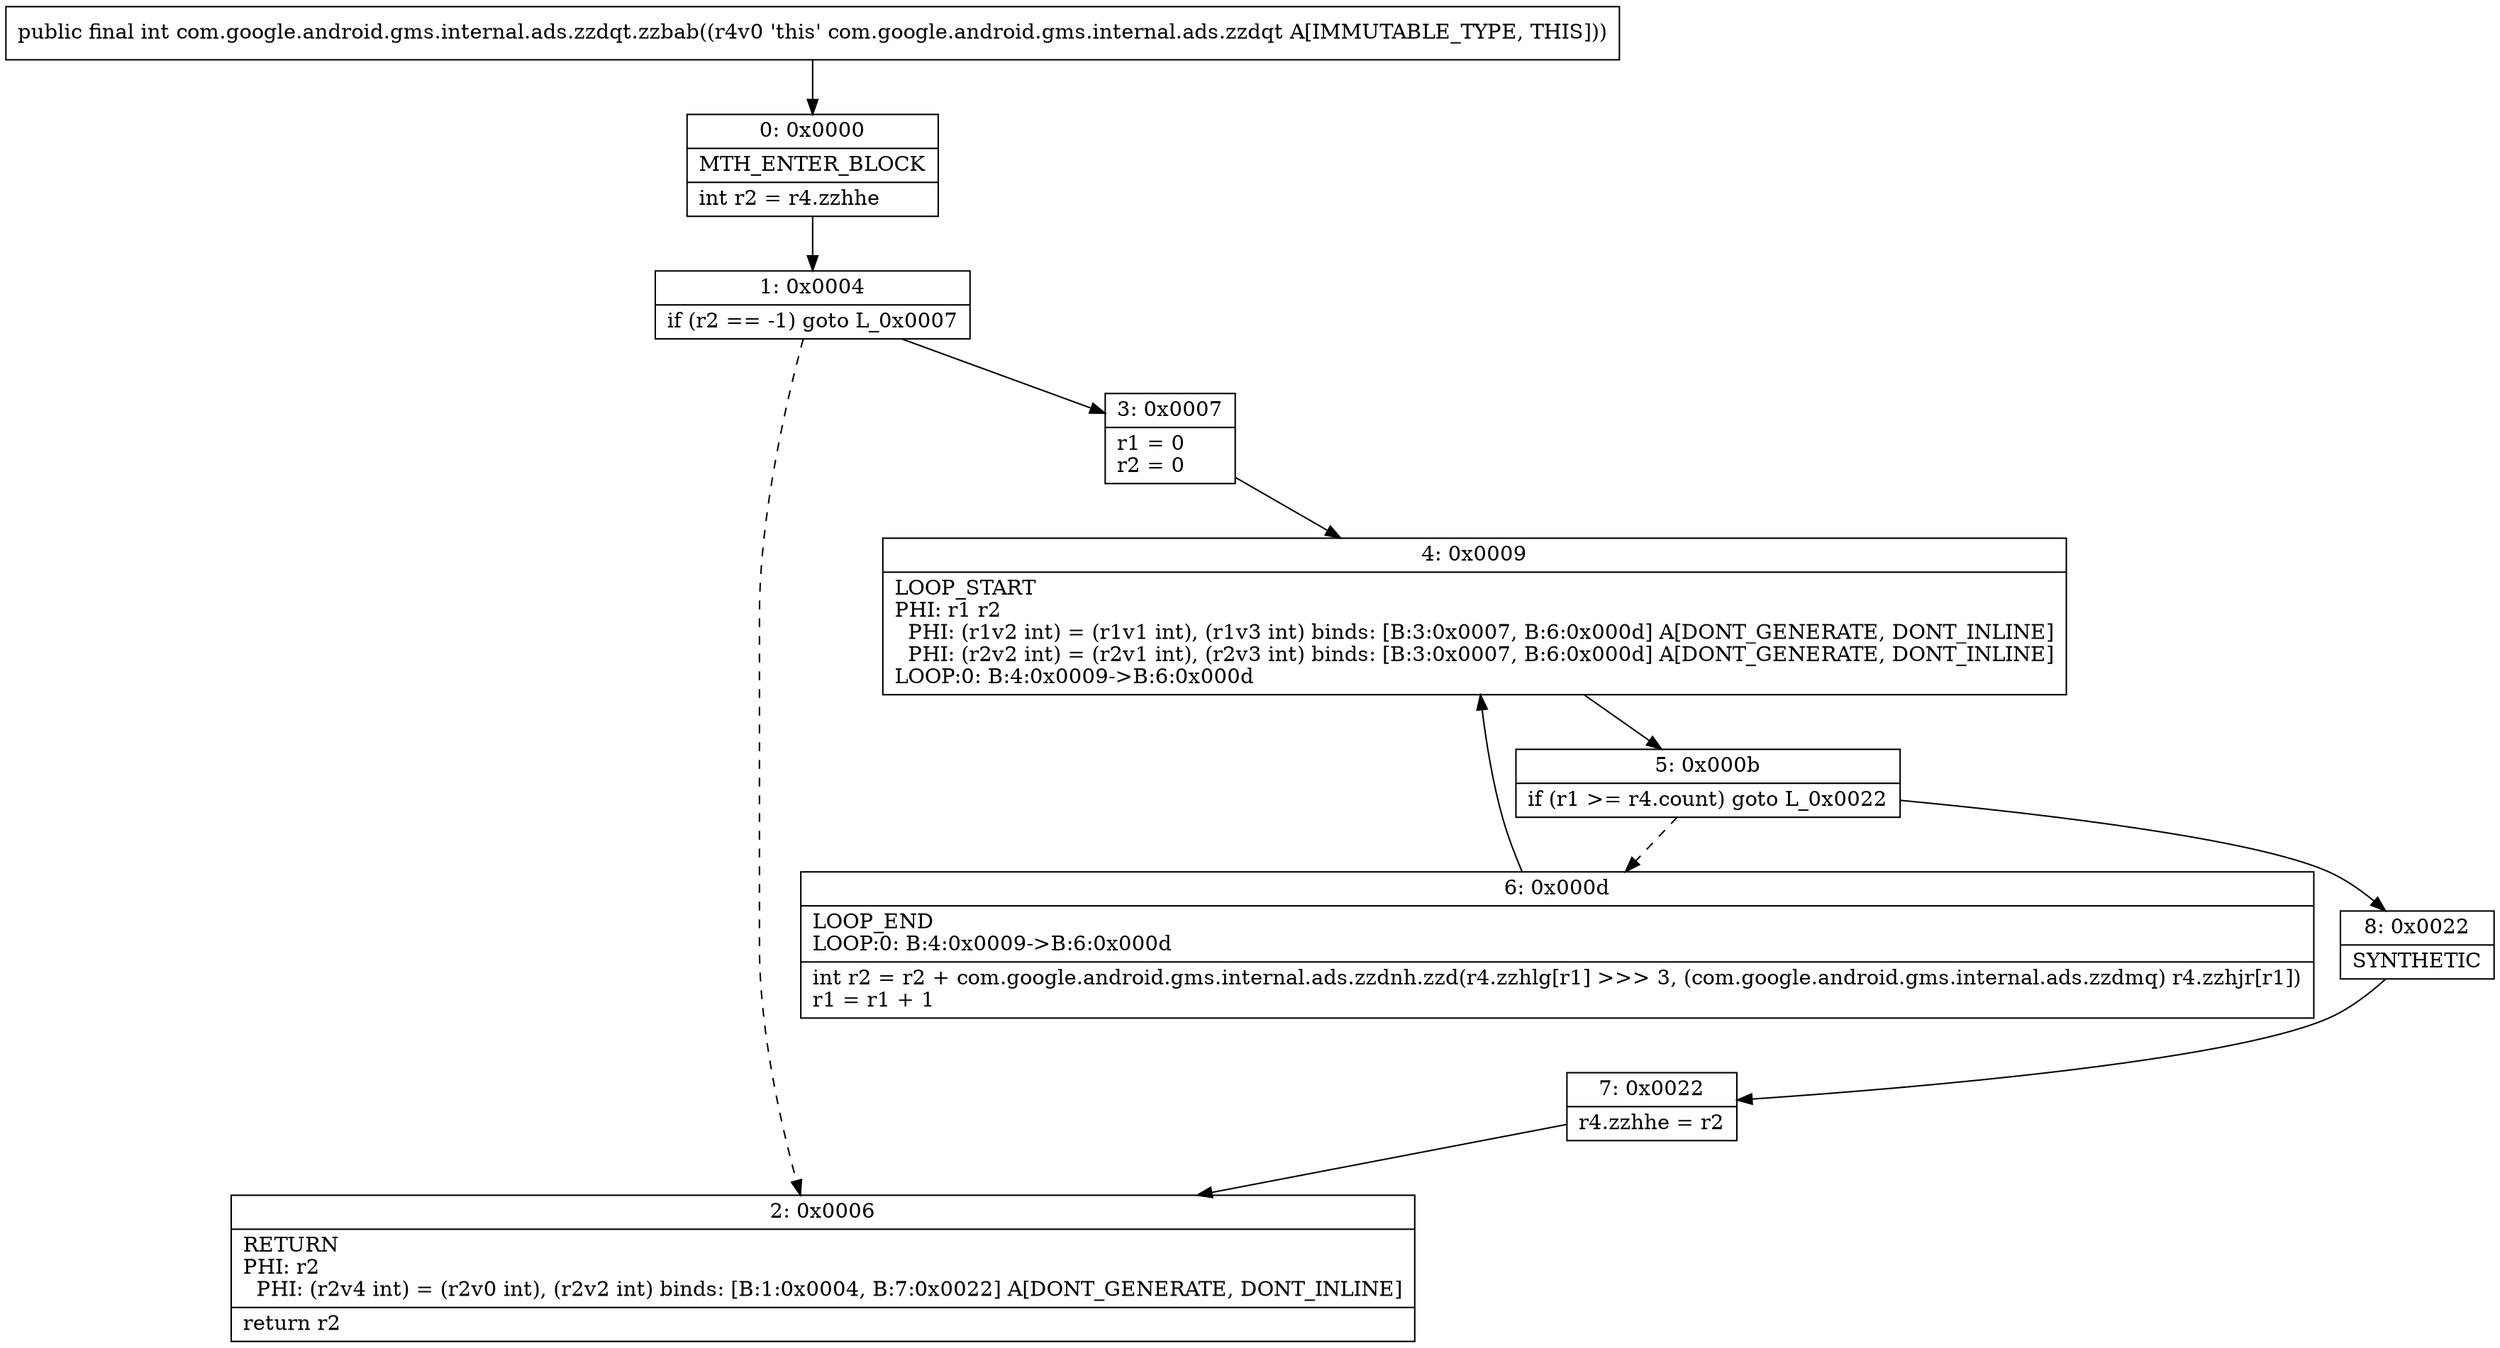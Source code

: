 digraph "CFG forcom.google.android.gms.internal.ads.zzdqt.zzbab()I" {
Node_0 [shape=record,label="{0\:\ 0x0000|MTH_ENTER_BLOCK\l|int r2 = r4.zzhhe\l}"];
Node_1 [shape=record,label="{1\:\ 0x0004|if (r2 == \-1) goto L_0x0007\l}"];
Node_2 [shape=record,label="{2\:\ 0x0006|RETURN\lPHI: r2 \l  PHI: (r2v4 int) = (r2v0 int), (r2v2 int) binds: [B:1:0x0004, B:7:0x0022] A[DONT_GENERATE, DONT_INLINE]\l|return r2\l}"];
Node_3 [shape=record,label="{3\:\ 0x0007|r1 = 0\lr2 = 0\l}"];
Node_4 [shape=record,label="{4\:\ 0x0009|LOOP_START\lPHI: r1 r2 \l  PHI: (r1v2 int) = (r1v1 int), (r1v3 int) binds: [B:3:0x0007, B:6:0x000d] A[DONT_GENERATE, DONT_INLINE]\l  PHI: (r2v2 int) = (r2v1 int), (r2v3 int) binds: [B:3:0x0007, B:6:0x000d] A[DONT_GENERATE, DONT_INLINE]\lLOOP:0: B:4:0x0009\-\>B:6:0x000d\l}"];
Node_5 [shape=record,label="{5\:\ 0x000b|if (r1 \>= r4.count) goto L_0x0022\l}"];
Node_6 [shape=record,label="{6\:\ 0x000d|LOOP_END\lLOOP:0: B:4:0x0009\-\>B:6:0x000d\l|int r2 = r2 + com.google.android.gms.internal.ads.zzdnh.zzd(r4.zzhlg[r1] \>\>\> 3, (com.google.android.gms.internal.ads.zzdmq) r4.zzhjr[r1])\lr1 = r1 + 1\l}"];
Node_7 [shape=record,label="{7\:\ 0x0022|r4.zzhhe = r2\l}"];
Node_8 [shape=record,label="{8\:\ 0x0022|SYNTHETIC\l}"];
MethodNode[shape=record,label="{public final int com.google.android.gms.internal.ads.zzdqt.zzbab((r4v0 'this' com.google.android.gms.internal.ads.zzdqt A[IMMUTABLE_TYPE, THIS])) }"];
MethodNode -> Node_0;
Node_0 -> Node_1;
Node_1 -> Node_2[style=dashed];
Node_1 -> Node_3;
Node_3 -> Node_4;
Node_4 -> Node_5;
Node_5 -> Node_6[style=dashed];
Node_5 -> Node_8;
Node_6 -> Node_4;
Node_7 -> Node_2;
Node_8 -> Node_7;
}


